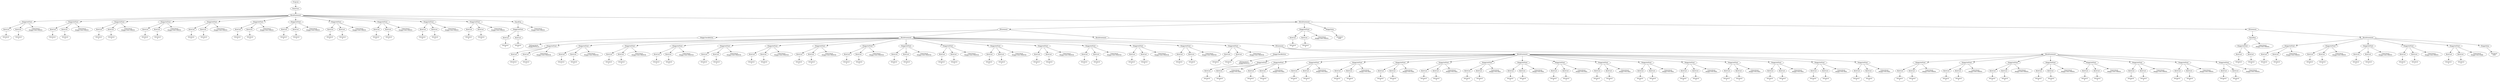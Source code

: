 digraph ASTGraph {
0 [ label="Program" ];
1 [ label="MainClass" ];
0 -> 1
2 [ label="BlockStatement" ];
1 -> 2
3 [ label="MeggySetPixel" ];
2 -> 3
4 [ label="ByteCast" ];
3 -> 4
5 [ label="IntLiteral\n1" ];
4 -> 5
6 [ label="ByteCast" ];
3 -> 6
7 [ label="IntLiteral\n3" ];
6 -> 7
8 [ label="ColorLiteral\nMeggy.Color.GREEN" ];
3 -> 8
9 [ label="MeggySetPixel" ];
2 -> 9
10 [ label="ByteCast" ];
9 -> 10
11 [ label="IntLiteral\n1" ];
10 -> 11
12 [ label="ByteCast" ];
9 -> 12
13 [ label="IntLiteral\n4" ];
12 -> 13
14 [ label="ColorLiteral\nMeggy.Color.GREEN" ];
9 -> 14
15 [ label="MeggySetPixel" ];
2 -> 15
16 [ label="ByteCast" ];
15 -> 16
17 [ label="IntLiteral\n2" ];
16 -> 17
18 [ label="ByteCast" ];
15 -> 18
19 [ label="IntLiteral\n3" ];
18 -> 19
20 [ label="ColorLiteral\nMeggy.Color.GREEN" ];
15 -> 20
21 [ label="MeggySetPixel" ];
2 -> 21
22 [ label="ByteCast" ];
21 -> 22
23 [ label="IntLiteral\n2" ];
22 -> 23
24 [ label="ByteCast" ];
21 -> 24
25 [ label="IntLiteral\n4" ];
24 -> 25
26 [ label="ColorLiteral\nMeggy.Color.GREEN" ];
21 -> 26
27 [ label="MeggySetPixel" ];
2 -> 27
28 [ label="ByteCast" ];
27 -> 28
29 [ label="IntLiteral\n3" ];
28 -> 29
30 [ label="ByteCast" ];
27 -> 30
31 [ label="IntLiteral\n3" ];
30 -> 31
32 [ label="ColorLiteral\nMeggy.Color.GREEN" ];
27 -> 32
33 [ label="MeggySetPixel" ];
2 -> 33
34 [ label="ByteCast" ];
33 -> 34
35 [ label="IntLiteral\n3" ];
34 -> 35
36 [ label="ByteCast" ];
33 -> 36
37 [ label="IntLiteral\n4" ];
36 -> 37
38 [ label="ColorLiteral\nMeggy.Color.GREEN" ];
33 -> 38
39 [ label="MeggySetPixel" ];
2 -> 39
40 [ label="ByteCast" ];
39 -> 40
41 [ label="IntLiteral\n5" ];
40 -> 41
42 [ label="ByteCast" ];
39 -> 42
43 [ label="IntLiteral\n3" ];
42 -> 43
44 [ label="ColorLiteral\nMeggy.Color.GREEN" ];
39 -> 44
45 [ label="MeggySetPixel" ];
2 -> 45
46 [ label="ByteCast" ];
45 -> 46
47 [ label="IntLiteral\n5" ];
46 -> 47
48 [ label="ByteCast" ];
45 -> 48
49 [ label="IntLiteral\n4" ];
48 -> 49
50 [ label="ColorLiteral\nMeggy.Color.GREEN" ];
45 -> 50
51 [ label="MeggySetPixel" ];
2 -> 51
52 [ label="ByteCast" ];
51 -> 52
53 [ label="IntLiteral\n6" ];
52 -> 53
54 [ label="ByteCast" ];
51 -> 54
55 [ label="IntLiteral\n3" ];
54 -> 55
56 [ label="ColorLiteral\nMeggy.Color.GREEN" ];
51 -> 56
57 [ label="MeggySetPixel" ];
2 -> 57
58 [ label="ByteCast" ];
57 -> 58
59 [ label="IntLiteral\n6" ];
58 -> 59
60 [ label="ByteCast" ];
57 -> 60
61 [ label="IntLiteral\n4" ];
60 -> 61
62 [ label="ColorLiteral\nMeggy.Color.GREEN" ];
57 -> 62
63 [ label="MeggySetPixel" ];
2 -> 63
64 [ label="ByteCast" ];
63 -> 64
65 [ label="IntLiteral\n0" ];
64 -> 65
66 [ label="ByteCast" ];
63 -> 66
67 [ label="IntLiteral\n0" ];
66 -> 67
68 [ label="ColorLiteral\nMeggy.Color.GREEN" ];
63 -> 68
69 [ label="EqualExp" ];
2 -> 69
70 [ label="MeggyGetPixel" ];
69 -> 70
71 [ label="ByteCast" ];
70 -> 71
72 [ label="IntLiteral\n0" ];
71 -> 72
73 [ label="ByteCast" ];
70 -> 73
74 [ label="IntLiteral\n0" ];
73 -> 74
75 [ label="ColorLiteral\nMeggy.Color.GREEN" ];
69 -> 75
76 [ label="BlockStatement" ];
2 -> 76
77 [ label="IfStatement" ];
76 -> 77
78 [ label="MeggyCheckButton" ];
77 -> 78
79 [ label="ButtonLiteral\nMeggy.Button.A" ];
78 -> 79
80 [ label="BlockStatement" ];
77 -> 80
81 [ label="MeggySetPixel" ];
80 -> 81
82 [ label="ByteCast" ];
81 -> 82
83 [ label="IntLiteral\n1" ];
82 -> 83
84 [ label="ByteCast" ];
81 -> 84
85 [ label="IntLiteral\n3" ];
84 -> 85
86 [ label="ColorLiteral\nMeggy.Color.ORANGE" ];
81 -> 86
87 [ label="MeggySetPixel" ];
80 -> 87
88 [ label="ByteCast" ];
87 -> 88
89 [ label="IntLiteral\n1" ];
88 -> 89
90 [ label="ByteCast" ];
87 -> 90
91 [ label="IntLiteral\n4" ];
90 -> 91
92 [ label="ColorLiteral\nMeggy.Color.ORANGE" ];
87 -> 92
93 [ label="MeggySetPixel" ];
80 -> 93
94 [ label="ByteCast" ];
93 -> 94
95 [ label="IntLiteral\n2" ];
94 -> 95
96 [ label="ByteCast" ];
93 -> 96
97 [ label="IntLiteral\n2" ];
96 -> 97
98 [ label="ColorLiteral\nMeggy.Color.ORANGE" ];
93 -> 98
99 [ label="MeggySetPixel" ];
80 -> 99
100 [ label="ByteCast" ];
99 -> 100
101 [ label="IntLiteral\n2" ];
100 -> 101
102 [ label="ByteCast" ];
99 -> 102
103 [ label="IntLiteral\n5" ];
102 -> 103
104 [ label="ColorLiteral\nMeggy.Color.ORANGE" ];
99 -> 104
105 [ label="MeggySetPixel" ];
80 -> 105
106 [ label="ByteCast" ];
105 -> 106
107 [ label="IntLiteral\n3" ];
106 -> 107
108 [ label="ByteCast" ];
105 -> 108
109 [ label="IntLiteral\n2" ];
108 -> 109
110 [ label="ColorLiteral\nMeggy.Color.ORANGE" ];
105 -> 110
111 [ label="MeggySetPixel" ];
80 -> 111
112 [ label="ByteCast" ];
111 -> 112
113 [ label="IntLiteral\n3" ];
112 -> 113
114 [ label="ByteCast" ];
111 -> 114
115 [ label="IntLiteral\n5" ];
114 -> 115
116 [ label="ColorLiteral\nMeggy.Color.ORANGE" ];
111 -> 116
117 [ label="MeggySetPixel" ];
80 -> 117
118 [ label="ByteCast" ];
117 -> 118
119 [ label="IntLiteral\n4" ];
118 -> 119
120 [ label="ByteCast" ];
117 -> 120
121 [ label="IntLiteral\n2" ];
120 -> 121
122 [ label="ColorLiteral\nMeggy.Color.ORANGE" ];
117 -> 122
123 [ label="MeggySetPixel" ];
80 -> 123
124 [ label="ByteCast" ];
123 -> 124
125 [ label="IntLiteral\n4" ];
124 -> 125
126 [ label="ByteCast" ];
123 -> 126
127 [ label="IntLiteral\n5" ];
126 -> 127
128 [ label="ColorLiteral\nMeggy.Color.ORANGE" ];
123 -> 128
129 [ label="MeggySetPixel" ];
80 -> 129
130 [ label="ByteCast" ];
129 -> 130
131 [ label="IntLiteral\n5" ];
130 -> 131
132 [ label="ByteCast" ];
129 -> 132
133 [ label="IntLiteral\n2" ];
132 -> 133
134 [ label="ColorLiteral\nMeggy.Color.ORANGE" ];
129 -> 134
135 [ label="MeggySetPixel" ];
80 -> 135
136 [ label="ByteCast" ];
135 -> 136
137 [ label="IntLiteral\n5" ];
136 -> 137
138 [ label="ByteCast" ];
135 -> 138
139 [ label="IntLiteral\n5" ];
138 -> 139
140 [ label="ColorLiteral\nMeggy.Color.ORANGE" ];
135 -> 140
141 [ label="MeggySetPixel" ];
80 -> 141
142 [ label="ByteCast" ];
141 -> 142
143 [ label="IntLiteral\n6" ];
142 -> 143
144 [ label="ByteCast" ];
141 -> 144
145 [ label="IntLiteral\n2" ];
144 -> 145
146 [ label="ColorLiteral\nMeggy.Color.ORANGE" ];
141 -> 146
147 [ label="MeggySetPixel" ];
80 -> 147
148 [ label="ByteCast" ];
147 -> 148
149 [ label="IntLiteral\n6" ];
148 -> 149
150 [ label="ByteCast" ];
147 -> 150
151 [ label="IntLiteral\n5" ];
150 -> 151
152 [ label="ColorLiteral\nMeggy.Color.ORANGE" ];
147 -> 152
153 [ label="MeggySetPixel" ];
80 -> 153
154 [ label="ByteCast" ];
153 -> 154
155 [ label="IntLiteral\n2" ];
154 -> 155
156 [ label="ByteCast" ];
153 -> 156
157 [ label="IntLiteral\n2" ];
156 -> 157
158 [ label="ColorLiteral\nMeggy.Color.ORANGE" ];
153 -> 158
159 [ label="MeggySetPixel" ];
80 -> 159
160 [ label="ByteCast" ];
159 -> 160
161 [ label="IntLiteral\n2" ];
160 -> 161
162 [ label="ByteCast" ];
159 -> 162
163 [ label="IntLiteral\n5" ];
162 -> 163
164 [ label="ColorLiteral\nMeggy.Color.ORANGE" ];
159 -> 164
165 [ label="MeggySetPixel" ];
80 -> 165
166 [ label="ByteCast" ];
165 -> 166
167 [ label="IntLiteral\n3" ];
166 -> 167
168 [ label="ByteCast" ];
165 -> 168
169 [ label="IntLiteral\n3" ];
168 -> 169
170 [ label="ColorLiteral\nMeggy.Color.ORANGE" ];
165 -> 170
171 [ label="MeggySetPixel" ];
80 -> 171
172 [ label="ByteCast" ];
171 -> 172
173 [ label="IntLiteral\n3" ];
172 -> 173
174 [ label="ByteCast" ];
171 -> 174
175 [ label="IntLiteral\n4" ];
174 -> 175
176 [ label="ColorLiteral\nMeggy.Color.ORANGE" ];
171 -> 176
177 [ label="BlockStatement" ];
77 -> 177
178 [ label="IfStatement" ];
177 -> 178
179 [ label="MeggyCheckButton" ];
178 -> 179
180 [ label="ButtonLiteral\nMeggy.Button.B" ];
179 -> 180
181 [ label="BlockStatement" ];
178 -> 181
182 [ label="MeggySetPixel" ];
181 -> 182
183 [ label="ByteCast" ];
182 -> 183
184 [ label="IntLiteral\n1" ];
183 -> 184
185 [ label="ByteCast" ];
182 -> 185
186 [ label="IntLiteral\n3" ];
185 -> 186
187 [ label="ColorLiteral\nMeggy.Color.RED" ];
182 -> 187
188 [ label="MeggySetPixel" ];
181 -> 188
189 [ label="ByteCast" ];
188 -> 189
190 [ label="IntLiteral\n1" ];
189 -> 190
191 [ label="ByteCast" ];
188 -> 191
192 [ label="IntLiteral\n4" ];
191 -> 192
193 [ label="ColorLiteral\nMeggy.Color.RED" ];
188 -> 193
194 [ label="MeggySetPixel" ];
181 -> 194
195 [ label="ByteCast" ];
194 -> 195
196 [ label="IntLiteral\n2" ];
195 -> 196
197 [ label="ByteCast" ];
194 -> 197
198 [ label="IntLiteral\n2" ];
197 -> 198
199 [ label="ColorLiteral\nMeggy.Color.RED" ];
194 -> 199
200 [ label="MeggySetPixel" ];
181 -> 200
201 [ label="ByteCast" ];
200 -> 201
202 [ label="IntLiteral\n2" ];
201 -> 202
203 [ label="ByteCast" ];
200 -> 203
204 [ label="IntLiteral\n5" ];
203 -> 204
205 [ label="ColorLiteral\nMeggy.Color.RED" ];
200 -> 205
206 [ label="MeggySetPixel" ];
181 -> 206
207 [ label="ByteCast" ];
206 -> 207
208 [ label="IntLiteral\n3" ];
207 -> 208
209 [ label="ByteCast" ];
206 -> 209
210 [ label="IntLiteral\n2" ];
209 -> 210
211 [ label="ColorLiteral\nMeggy.Color.RED" ];
206 -> 211
212 [ label="MeggySetPixel" ];
181 -> 212
213 [ label="ByteCast" ];
212 -> 213
214 [ label="IntLiteral\n3" ];
213 -> 214
215 [ label="ByteCast" ];
212 -> 215
216 [ label="IntLiteral\n5" ];
215 -> 216
217 [ label="ColorLiteral\nMeggy.Color.RED" ];
212 -> 217
218 [ label="MeggySetPixel" ];
181 -> 218
219 [ label="ByteCast" ];
218 -> 219
220 [ label="IntLiteral\n4" ];
219 -> 220
221 [ label="ByteCast" ];
218 -> 221
222 [ label="IntLiteral\n2" ];
221 -> 222
223 [ label="ColorLiteral\nMeggy.Color.RED" ];
218 -> 223
224 [ label="MeggySetPixel" ];
181 -> 224
225 [ label="ByteCast" ];
224 -> 225
226 [ label="IntLiteral\n4" ];
225 -> 226
227 [ label="ByteCast" ];
224 -> 227
228 [ label="IntLiteral\n5" ];
227 -> 228
229 [ label="ColorLiteral\nMeggy.Color.RED" ];
224 -> 229
230 [ label="MeggySetPixel" ];
181 -> 230
231 [ label="ByteCast" ];
230 -> 231
232 [ label="IntLiteral\n5" ];
231 -> 232
233 [ label="ByteCast" ];
230 -> 233
234 [ label="IntLiteral\n2" ];
233 -> 234
235 [ label="ColorLiteral\nMeggy.Color.RED" ];
230 -> 235
236 [ label="MeggySetPixel" ];
181 -> 236
237 [ label="ByteCast" ];
236 -> 237
238 [ label="IntLiteral\n5" ];
237 -> 238
239 [ label="ByteCast" ];
236 -> 239
240 [ label="IntLiteral\n5" ];
239 -> 240
241 [ label="ColorLiteral\nMeggy.Color.RED" ];
236 -> 241
242 [ label="MeggySetPixel" ];
181 -> 242
243 [ label="ByteCast" ];
242 -> 243
244 [ label="IntLiteral\n6" ];
243 -> 244
245 [ label="ByteCast" ];
242 -> 245
246 [ label="IntLiteral\n2" ];
245 -> 246
247 [ label="ColorLiteral\nMeggy.Color.RED" ];
242 -> 247
248 [ label="MeggySetPixel" ];
181 -> 248
249 [ label="ByteCast" ];
248 -> 249
250 [ label="IntLiteral\n6" ];
249 -> 250
251 [ label="ByteCast" ];
248 -> 251
252 [ label="IntLiteral\n5" ];
251 -> 252
253 [ label="ColorLiteral\nMeggy.Color.RED" ];
248 -> 253
254 [ label="MeggySetPixel" ];
181 -> 254
255 [ label="ByteCast" ];
254 -> 255
256 [ label="IntLiteral\n2" ];
255 -> 256
257 [ label="ByteCast" ];
254 -> 257
258 [ label="IntLiteral\n2" ];
257 -> 258
259 [ label="ColorLiteral\nMeggy.Color.RED" ];
254 -> 259
260 [ label="MeggySetPixel" ];
181 -> 260
261 [ label="ByteCast" ];
260 -> 261
262 [ label="IntLiteral\n2" ];
261 -> 262
263 [ label="ByteCast" ];
260 -> 263
264 [ label="IntLiteral\n5" ];
263 -> 264
265 [ label="ColorLiteral\nMeggy.Color.RED" ];
260 -> 265
266 [ label="MeggySetPixel" ];
181 -> 266
267 [ label="ByteCast" ];
266 -> 267
268 [ label="IntLiteral\n3" ];
267 -> 268
269 [ label="ByteCast" ];
266 -> 269
270 [ label="IntLiteral\n3" ];
269 -> 270
271 [ label="ColorLiteral\nMeggy.Color.RED" ];
266 -> 271
272 [ label="MeggySetPixel" ];
181 -> 272
273 [ label="ByteCast" ];
272 -> 273
274 [ label="IntLiteral\n3" ];
273 -> 274
275 [ label="ByteCast" ];
272 -> 275
276 [ label="IntLiteral\n4" ];
275 -> 276
277 [ label="ColorLiteral\nMeggy.Color.RED" ];
272 -> 277
278 [ label="BlockStatement" ];
178 -> 278
279 [ label="MeggySetPixel" ];
278 -> 279
280 [ label="ByteCast" ];
279 -> 280
281 [ label="IntLiteral\n4" ];
280 -> 281
282 [ label="ByteCast" ];
279 -> 282
283 [ label="IntLiteral\n4" ];
282 -> 283
284 [ label="ColorLiteral\nMeggy.Color.GREEN" ];
279 -> 284
285 [ label="MeggySetPixel" ];
278 -> 285
286 [ label="ByteCast" ];
285 -> 286
287 [ label="IntLiteral\n4" ];
286 -> 287
288 [ label="ByteCast" ];
285 -> 288
289 [ label="IntLiteral\n5" ];
288 -> 289
290 [ label="ColorLiteral\nMeggy.Color.GREEN" ];
285 -> 290
291 [ label="MeggySetPixel" ];
278 -> 291
292 [ label="ByteCast" ];
291 -> 292
293 [ label="IntLiteral\n4" ];
292 -> 293
294 [ label="ByteCast" ];
291 -> 294
295 [ label="IntLiteral\n6" ];
294 -> 295
296 [ label="ColorLiteral\nMeggy.Color.GREEN" ];
291 -> 296
297 [ label="MeggySetPixel" ];
278 -> 297
298 [ label="ByteCast" ];
297 -> 298
299 [ label="IntLiteral\n5" ];
298 -> 299
300 [ label="ByteCast" ];
297 -> 300
301 [ label="IntLiteral\n4" ];
300 -> 301
302 [ label="ColorLiteral\nMeggy.Color.GREEN" ];
297 -> 302
303 [ label="MeggySetPixel" ];
278 -> 303
304 [ label="ByteCast" ];
303 -> 304
305 [ label="IntLiteral\n6" ];
304 -> 305
306 [ label="ByteCast" ];
303 -> 306
307 [ label="IntLiteral\n4" ];
306 -> 307
308 [ label="ColorLiteral\nMeggy.Color.GREEN" ];
303 -> 308
309 [ label="MeggySetPixel" ];
278 -> 309
310 [ label="ByteCast" ];
309 -> 310
311 [ label="IntLiteral\n7" ];
310 -> 311
312 [ label="ByteCast" ];
309 -> 312
313 [ label="IntLiteral\n4" ];
312 -> 313
314 [ label="ColorLiteral\nMeggy.Color.GREEN" ];
309 -> 314
315 [ label="MeggySetPixel" ];
278 -> 315
316 [ label="ByteCast" ];
315 -> 316
317 [ label="IntLiteral\n7" ];
316 -> 317
318 [ label="ByteCast" ];
315 -> 318
319 [ label="IntLiteral\n5" ];
318 -> 319
320 [ label="ColorLiteral\nMeggy.Color.GREEN" ];
315 -> 320
321 [ label="MeggySetPixel" ];
278 -> 321
322 [ label="ByteCast" ];
321 -> 322
323 [ label="IntLiteral\n7" ];
322 -> 323
324 [ label="ByteCast" ];
321 -> 324
325 [ label="IntLiteral\n6" ];
324 -> 325
326 [ label="ColorLiteral\nMeggy.Color.GREEN" ];
321 -> 326
327 [ label="MeggySetPixel" ];
76 -> 327
328 [ label="ByteCast" ];
327 -> 328
329 [ label="IntLiteral\n0" ];
328 -> 329
330 [ label="ByteCast" ];
327 -> 330
331 [ label="IntLiteral\n0" ];
330 -> 331
332 [ label="ColorLiteral\nMeggy.Color.GREEN" ];
327 -> 332
333 [ label="MeggyDelay" ];
76 -> 333
334 [ label="IntLiteral\n1000" ];
333 -> 334
335 [ label="IfStatement" ];
76 -> 335
336 [ label="EqualExp" ];
335 -> 336
337 [ label="MeggyGetPixel" ];
336 -> 337
338 [ label="ByteCast" ];
337 -> 338
339 [ label="IntLiteral\n7" ];
338 -> 339
340 [ label="ByteCast" ];
337 -> 340
341 [ label="IntLiteral\n6" ];
340 -> 341
342 [ label="ColorLiteral\nMeggy.Color.GREEN" ];
336 -> 342
343 [ label="BlockStatement" ];
335 -> 343
344 [ label="MeggySetPixel" ];
343 -> 344
345 [ label="ByteCast" ];
344 -> 345
346 [ label="IntLiteral\n4" ];
345 -> 346
347 [ label="ByteCast" ];
344 -> 347
348 [ label="IntLiteral\n2" ];
347 -> 348
349 [ label="ColorLiteral\nMeggy.Color.GREEN" ];
344 -> 349
350 [ label="MeggySetPixel" ];
343 -> 350
351 [ label="ByteCast" ];
350 -> 351
352 [ label="IntLiteral\n5" ];
351 -> 352
353 [ label="ByteCast" ];
350 -> 353
354 [ label="IntLiteral\n2" ];
353 -> 354
355 [ label="ColorLiteral\nMeggy.Color.GREEN" ];
350 -> 355
356 [ label="MeggySetPixel" ];
343 -> 356
357 [ label="ByteCast" ];
356 -> 357
358 [ label="IntLiteral\n4" ];
357 -> 358
359 [ label="ByteCast" ];
356 -> 359
360 [ label="IntLiteral\n1" ];
359 -> 360
361 [ label="ColorLiteral\nMeggy.Color.GREEN" ];
356 -> 361
362 [ label="MeggySetPixel" ];
343 -> 362
363 [ label="ByteCast" ];
362 -> 363
364 [ label="IntLiteral\n4" ];
363 -> 364
365 [ label="ByteCast" ];
362 -> 365
366 [ label="IntLiteral\n1" ];
365 -> 366
367 [ label="ColorLiteral\nMeggy.Color.GREEN" ];
362 -> 367
368 [ label="MeggySetPixel" ];
343 -> 368
369 [ label="ByteCast" ];
368 -> 369
370 [ label="IntLiteral\n0" ];
369 -> 370
371 [ label="ByteCast" ];
368 -> 371
372 [ label="IntLiteral\n0" ];
371 -> 372
373 [ label="ColorLiteral\nMeggy.Color.DARK" ];
368 -> 373
374 [ label="MeggyDelay" ];
343 -> 374
375 [ label="IntLiteral\n1000" ];
374 -> 375
}
